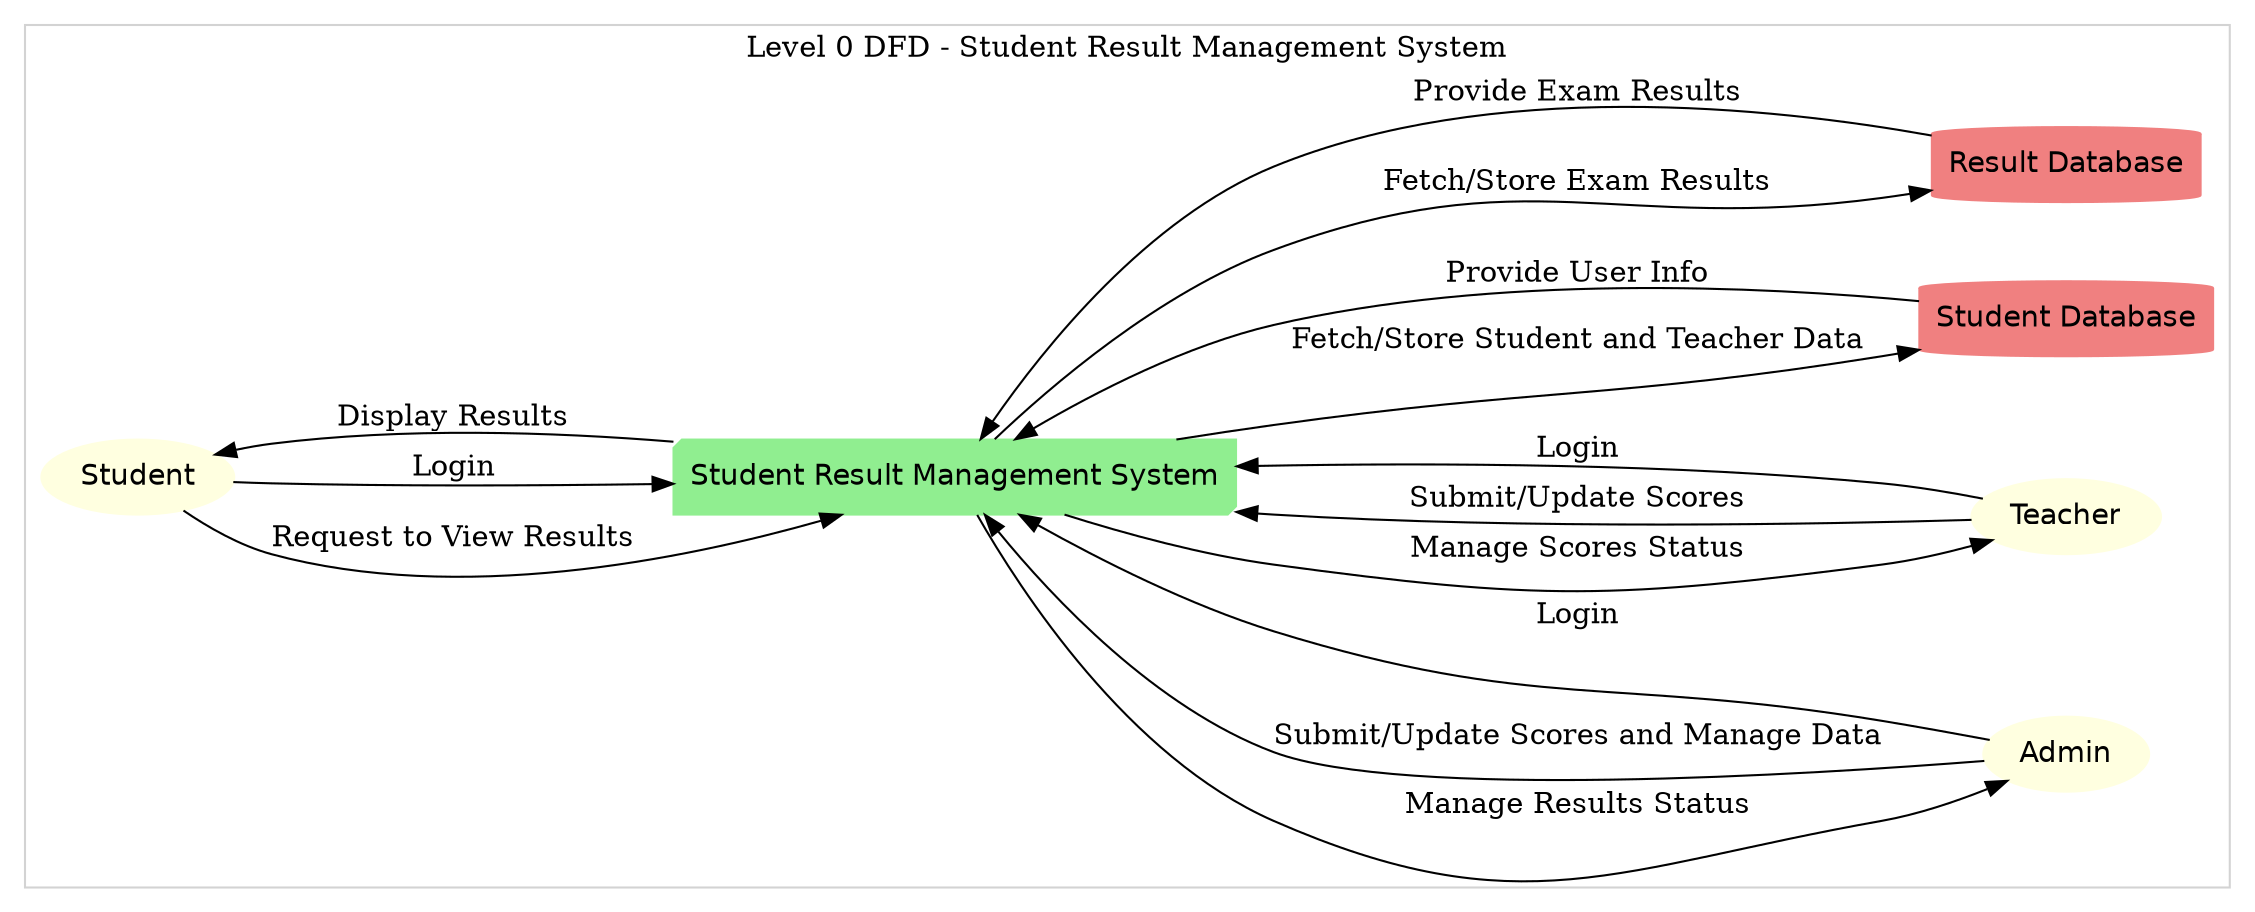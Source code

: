digraph G {
  rankdir=LR;

  // Defining nodes
  node [shape=box, style=rounded, color=lightblue, fontname=Helvetica];

  subgraph cluster_0 {
    label="Level 0 DFD - Student Result Management System";
    color=lightgrey;

    // External Entities
    Student [label="Student" shape=ellipse style=filled color=lightyellow];
    Admin [label="Admin" shape=ellipse style=filled color=lightyellow];
    Teacher [label="Teacher" shape=ellipse style=filled color=lightyellow];

    // Main System Process
    Process0 [label="Student Result Management System" shape=box3d style=filled color=lightgreen];

    // Data Stores
    DataStore1 [label="Student Database" shape=cylinder style=filled color=lightcoral];
    DataStore2 [label="Result Database" shape=cylinder style=filled color=lightcoral];

    // Data Flows for Student
    Student -> Process0 [label="Request to View Results"];
    Process0 -> Student [label="Display Results"];

    // Data Flows for Teacher
    Teacher -> Process0 [label="Submit/Update Scores"];
    Process0 -> Teacher [label="Manage Scores Status"];

    // Data Flows for Admin
    Admin -> Process0 [label="Submit/Update Scores and Manage Data"];
    Process0 -> Admin [label="Manage Results Status"];

    // System Interaction with Databases
    Process0 -> DataStore1 [label="Fetch/Store Student and Teacher Data"];
    DataStore1 -> Process0 [label="Provide User Info"];
    
    Process0 -> DataStore2 [label="Fetch/Store Exam Results"];
    DataStore2 -> Process0 [label="Provide Exam Results"];

    // Login Process (common for all users)
    Student -> Process0 [label="Login"];
    Teacher -> Process0 [label="Login"];
    Admin -> Process0 [label="Login"];
  }
}
